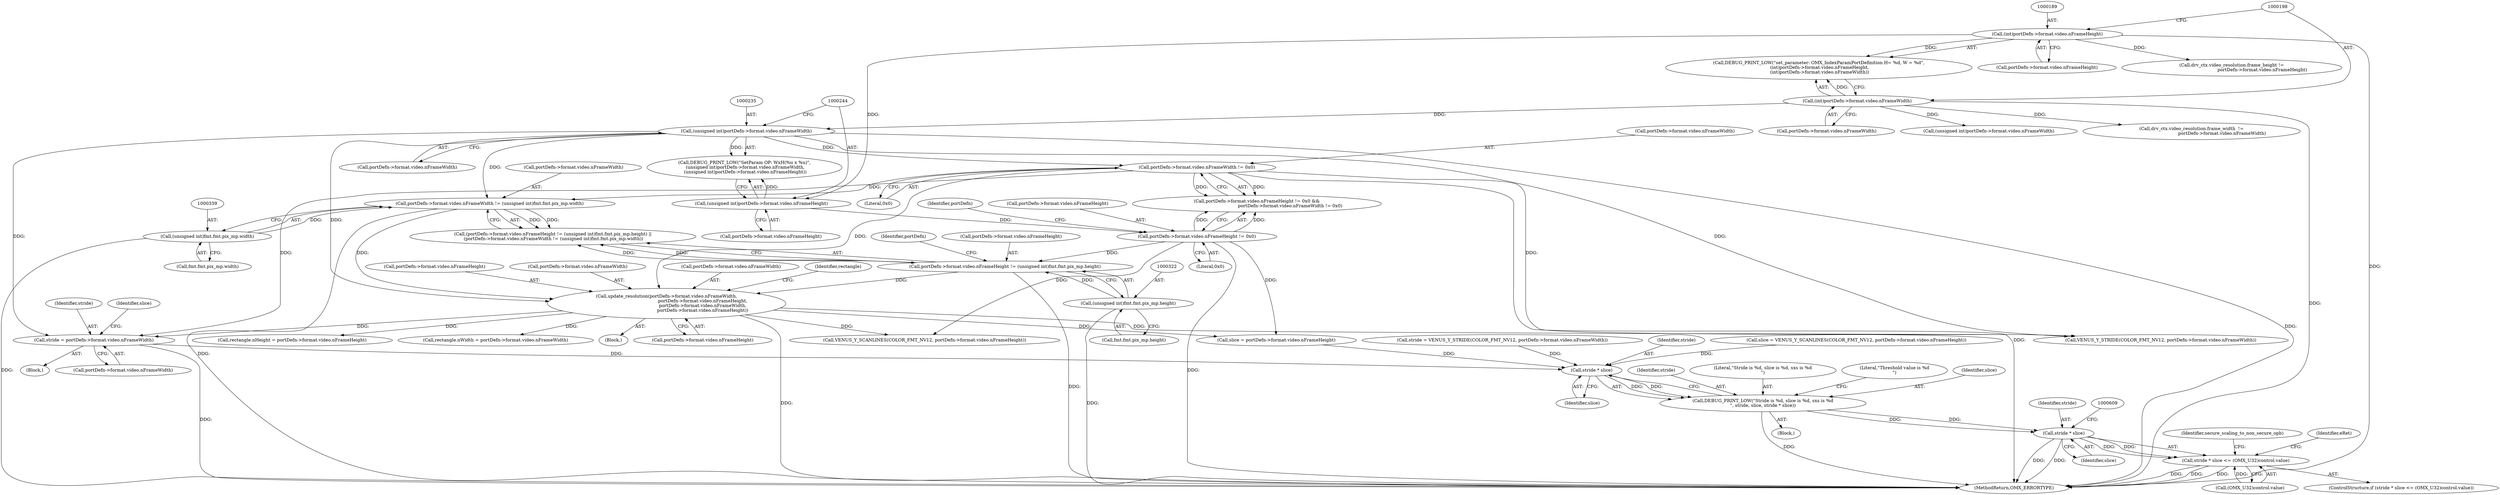 digraph "0_Android_46e305be6e670a5a0041b0b4861122a0f1aabefa_2@pointer" {
"1000573" [label="(Call,stride = portDefn->format.video.nFrameWidth)"];
"1000234" [label="(Call,(unsigned int)portDefn->format.video.nFrameWidth)"];
"1000197" [label="(Call,(int)portDefn->format.video.nFrameWidth)"];
"1000263" [label="(Call,portDefn->format.video.nFrameWidth != 0x0)"];
"1000351" [label="(Call,update_resolution(portDefn->format.video.nFrameWidth,\n                                                   portDefn->format.video.nFrameHeight,\n                                                   portDefn->format.video.nFrameWidth,\n                                                   portDefn->format.video.nFrameHeight))"];
"1000330" [label="(Call,portDefn->format.video.nFrameWidth != (unsigned int)fmt.fmt.pix_mp.width)"];
"1000338" [label="(Call,(unsigned int)fmt.fmt.pix_mp.width)"];
"1000313" [label="(Call,portDefn->format.video.nFrameHeight != (unsigned int)fmt.fmt.pix_mp.height)"];
"1000254" [label="(Call,portDefn->format.video.nFrameHeight != 0x0)"];
"1000243" [label="(Call,(unsigned int)portDefn->format.video.nFrameHeight)"];
"1000188" [label="(Call,(int)portDefn->format.video.nFrameHeight)"];
"1000321" [label="(Call,(unsigned int)fmt.fmt.pix_mp.height)"];
"1000595" [label="(Call,stride * slice)"];
"1000591" [label="(Call,DEBUG_PRINT_LOW(\"Stride is %d, slice is %d, sxs is %d\n\", stride, slice, stride * slice))"];
"1000605" [label="(Call,stride * slice)"];
"1000604" [label="(Call,stride * slice <= (OMX_U32)control.value)"];
"1000572" [label="(Block,)"];
"1000331" [label="(Call,portDefn->format.video.nFrameWidth)"];
"1000615" [label="(Identifier,secure_scaling_to_non_secure_opb)"];
"1000560" [label="(Call,slice = VENUS_Y_SCANLINES(COLOR_FMT_NV12, portDefn->format.video.nFrameHeight))"];
"1000607" [label="(Identifier,slice)"];
"1000646" [label="(Identifier,eRet)"];
"1000573" [label="(Call,stride = portDefn->format.video.nFrameWidth)"];
"1000359" [label="(Call,portDefn->format.video.nFrameHeight)"];
"1000264" [label="(Call,portDefn->format.video.nFrameWidth)"];
"1000197" [label="(Call,(int)portDefn->format.video.nFrameWidth)"];
"1000232" [label="(Call,DEBUG_PRINT_LOW(\"SetParam OP: WxH(%u x %u)\",\n (unsigned int)portDefn->format.video.nFrameWidth,\n (unsigned int)portDefn->format.video.nFrameHeight))"];
"1000574" [label="(Identifier,stride)"];
"1000267" [label="(Identifier,portDefn)"];
"1000351" [label="(Call,update_resolution(portDefn->format.video.nFrameWidth,\n                                                   portDefn->format.video.nFrameHeight,\n                                                   portDefn->format.video.nFrameWidth,\n                                                   portDefn->format.video.nFrameHeight))"];
"1000594" [label="(Identifier,slice)"];
"1000593" [label="(Identifier,stride)"];
"1000188" [label="(Call,(int)portDefn->format.video.nFrameHeight)"];
"1000591" [label="(Call,DEBUG_PRINT_LOW(\"Stride is %d, slice is %d, sxs is %d\n\", stride, slice, stride * slice))"];
"1000604" [label="(Call,stride * slice <= (OMX_U32)control.value)"];
"1000401" [label="(Call,rectangle.nHeight = portDefn->format.video.nFrameHeight)"];
"1003102" [label="(MethodReturn,OMX_ERRORTYPE)"];
"1000186" [label="(Call,DEBUG_PRINT_LOW(\"set_parameter: OMX_IndexParamPortDefinition H= %d, W = %d\",\n (int)portDefn->format.video.nFrameHeight,\n (int)portDefn->format.video.nFrameWidth))"];
"1000597" [label="(Identifier,slice)"];
"1000373" [label="(Call,portDefn->format.video.nFrameHeight)"];
"1000255" [label="(Call,portDefn->format.video.nFrameHeight)"];
"1000190" [label="(Call,portDefn->format.video.nFrameHeight)"];
"1000551" [label="(Call,VENUS_Y_STRIDE(COLOR_FMT_NV12, portDefn->format.video.nFrameWidth))"];
"1000549" [label="(Call,stride = VENUS_Y_STRIDE(COLOR_FMT_NV12, portDefn->format.video.nFrameWidth))"];
"1000993" [label="(Call,drv_ctx.video_resolution.frame_width  !=\n                                           portDefn->format.video.nFrameWidth)"];
"1000608" [label="(Call,(OMX_U32)control.value)"];
"1000583" [label="(Identifier,slice)"];
"1000199" [label="(Call,portDefn->format.video.nFrameWidth)"];
"1000271" [label="(Literal,0x0)"];
"1000562" [label="(Call,VENUS_Y_SCANLINES(COLOR_FMT_NV12, portDefn->format.video.nFrameHeight))"];
"1000980" [label="(Call,drv_ctx.video_resolution.frame_height !=\n                                           portDefn->format.video.nFrameHeight)"];
"1000603" [label="(ControlStructure,if (stride * slice <= (OMX_U32)control.value))"];
"1000606" [label="(Identifier,stride)"];
"1000340" [label="(Call,fmt.fmt.pix_mp.width)"];
"1000253" [label="(Call,portDefn->format.video.nFrameHeight != 0x0 &&\n                                               portDefn->format.video.nFrameWidth != 0x0)"];
"1000366" [label="(Call,portDefn->format.video.nFrameWidth)"];
"1000243" [label="(Call,(unsigned int)portDefn->format.video.nFrameHeight)"];
"1000596" [label="(Identifier,stride)"];
"1000539" [label="(Block,)"];
"1000592" [label="(Literal,\"Stride is %d, slice is %d, sxs is %d\n\")"];
"1000599" [label="(Literal,\"Threshold value is %d\n\")"];
"1000390" [label="(Call,rectangle.nWidth = portDefn->format.video.nFrameWidth)"];
"1000321" [label="(Call,(unsigned int)fmt.fmt.pix_mp.height)"];
"1000254" [label="(Call,portDefn->format.video.nFrameHeight != 0x0)"];
"1000595" [label="(Call,stride * slice)"];
"1000272" [label="(Block,)"];
"1000334" [label="(Identifier,portDefn)"];
"1000245" [label="(Call,portDefn->format.video.nFrameHeight)"];
"1000582" [label="(Call,slice = portDefn->format.video.nFrameHeight)"];
"1000323" [label="(Call,fmt.fmt.pix_mp.height)"];
"1000262" [label="(Literal,0x0)"];
"1000605" [label="(Call,stride * slice)"];
"1000234" [label="(Call,(unsigned int)portDefn->format.video.nFrameWidth)"];
"1000312" [label="(Call,(portDefn->format.video.nFrameHeight != (unsigned int)fmt.fmt.pix_mp.height) ||\n (portDefn->format.video.nFrameWidth != (unsigned int)fmt.fmt.pix_mp.width))"];
"1000314" [label="(Call,portDefn->format.video.nFrameHeight)"];
"1000236" [label="(Call,portDefn->format.video.nFrameWidth)"];
"1000575" [label="(Call,portDefn->format.video.nFrameWidth)"];
"1001009" [label="(Call,(unsigned int)portDefn->format.video.nFrameWidth)"];
"1000313" [label="(Call,portDefn->format.video.nFrameHeight != (unsigned int)fmt.fmt.pix_mp.height)"];
"1000263" [label="(Call,portDefn->format.video.nFrameWidth != 0x0)"];
"1000338" [label="(Call,(unsigned int)fmt.fmt.pix_mp.width)"];
"1000382" [label="(Identifier,rectangle)"];
"1000352" [label="(Call,portDefn->format.video.nFrameWidth)"];
"1000330" [label="(Call,portDefn->format.video.nFrameWidth != (unsigned int)fmt.fmt.pix_mp.width)"];
"1000573" -> "1000572"  [label="AST: "];
"1000573" -> "1000575"  [label="CFG: "];
"1000574" -> "1000573"  [label="AST: "];
"1000575" -> "1000573"  [label="AST: "];
"1000583" -> "1000573"  [label="CFG: "];
"1000573" -> "1003102"  [label="DDG: "];
"1000234" -> "1000573"  [label="DDG: "];
"1000263" -> "1000573"  [label="DDG: "];
"1000351" -> "1000573"  [label="DDG: "];
"1000573" -> "1000595"  [label="DDG: "];
"1000234" -> "1000232"  [label="AST: "];
"1000234" -> "1000236"  [label="CFG: "];
"1000235" -> "1000234"  [label="AST: "];
"1000236" -> "1000234"  [label="AST: "];
"1000244" -> "1000234"  [label="CFG: "];
"1000234" -> "1003102"  [label="DDG: "];
"1000234" -> "1000232"  [label="DDG: "];
"1000197" -> "1000234"  [label="DDG: "];
"1000234" -> "1000263"  [label="DDG: "];
"1000234" -> "1000330"  [label="DDG: "];
"1000234" -> "1000351"  [label="DDG: "];
"1000234" -> "1000551"  [label="DDG: "];
"1000197" -> "1000186"  [label="AST: "];
"1000197" -> "1000199"  [label="CFG: "];
"1000198" -> "1000197"  [label="AST: "];
"1000199" -> "1000197"  [label="AST: "];
"1000186" -> "1000197"  [label="CFG: "];
"1000197" -> "1003102"  [label="DDG: "];
"1000197" -> "1000186"  [label="DDG: "];
"1000197" -> "1000993"  [label="DDG: "];
"1000197" -> "1001009"  [label="DDG: "];
"1000263" -> "1000253"  [label="AST: "];
"1000263" -> "1000271"  [label="CFG: "];
"1000264" -> "1000263"  [label="AST: "];
"1000271" -> "1000263"  [label="AST: "];
"1000253" -> "1000263"  [label="CFG: "];
"1000263" -> "1003102"  [label="DDG: "];
"1000263" -> "1000253"  [label="DDG: "];
"1000263" -> "1000253"  [label="DDG: "];
"1000263" -> "1000330"  [label="DDG: "];
"1000263" -> "1000351"  [label="DDG: "];
"1000263" -> "1000551"  [label="DDG: "];
"1000351" -> "1000272"  [label="AST: "];
"1000351" -> "1000373"  [label="CFG: "];
"1000352" -> "1000351"  [label="AST: "];
"1000359" -> "1000351"  [label="AST: "];
"1000366" -> "1000351"  [label="AST: "];
"1000373" -> "1000351"  [label="AST: "];
"1000382" -> "1000351"  [label="CFG: "];
"1000351" -> "1003102"  [label="DDG: "];
"1000330" -> "1000351"  [label="DDG: "];
"1000313" -> "1000351"  [label="DDG: "];
"1000351" -> "1000390"  [label="DDG: "];
"1000351" -> "1000401"  [label="DDG: "];
"1000351" -> "1000551"  [label="DDG: "];
"1000351" -> "1000562"  [label="DDG: "];
"1000351" -> "1000582"  [label="DDG: "];
"1000330" -> "1000312"  [label="AST: "];
"1000330" -> "1000338"  [label="CFG: "];
"1000331" -> "1000330"  [label="AST: "];
"1000338" -> "1000330"  [label="AST: "];
"1000312" -> "1000330"  [label="CFG: "];
"1000330" -> "1003102"  [label="DDG: "];
"1000330" -> "1000312"  [label="DDG: "];
"1000330" -> "1000312"  [label="DDG: "];
"1000338" -> "1000330"  [label="DDG: "];
"1000338" -> "1000340"  [label="CFG: "];
"1000339" -> "1000338"  [label="AST: "];
"1000340" -> "1000338"  [label="AST: "];
"1000338" -> "1003102"  [label="DDG: "];
"1000313" -> "1000312"  [label="AST: "];
"1000313" -> "1000321"  [label="CFG: "];
"1000314" -> "1000313"  [label="AST: "];
"1000321" -> "1000313"  [label="AST: "];
"1000334" -> "1000313"  [label="CFG: "];
"1000312" -> "1000313"  [label="CFG: "];
"1000313" -> "1003102"  [label="DDG: "];
"1000313" -> "1000312"  [label="DDG: "];
"1000313" -> "1000312"  [label="DDG: "];
"1000254" -> "1000313"  [label="DDG: "];
"1000321" -> "1000313"  [label="DDG: "];
"1000254" -> "1000253"  [label="AST: "];
"1000254" -> "1000262"  [label="CFG: "];
"1000255" -> "1000254"  [label="AST: "];
"1000262" -> "1000254"  [label="AST: "];
"1000267" -> "1000254"  [label="CFG: "];
"1000253" -> "1000254"  [label="CFG: "];
"1000254" -> "1003102"  [label="DDG: "];
"1000254" -> "1000253"  [label="DDG: "];
"1000254" -> "1000253"  [label="DDG: "];
"1000243" -> "1000254"  [label="DDG: "];
"1000254" -> "1000562"  [label="DDG: "];
"1000254" -> "1000582"  [label="DDG: "];
"1000243" -> "1000232"  [label="AST: "];
"1000243" -> "1000245"  [label="CFG: "];
"1000244" -> "1000243"  [label="AST: "];
"1000245" -> "1000243"  [label="AST: "];
"1000232" -> "1000243"  [label="CFG: "];
"1000243" -> "1000232"  [label="DDG: "];
"1000188" -> "1000243"  [label="DDG: "];
"1000188" -> "1000186"  [label="AST: "];
"1000188" -> "1000190"  [label="CFG: "];
"1000189" -> "1000188"  [label="AST: "];
"1000190" -> "1000188"  [label="AST: "];
"1000198" -> "1000188"  [label="CFG: "];
"1000188" -> "1003102"  [label="DDG: "];
"1000188" -> "1000186"  [label="DDG: "];
"1000188" -> "1000980"  [label="DDG: "];
"1000321" -> "1000323"  [label="CFG: "];
"1000322" -> "1000321"  [label="AST: "];
"1000323" -> "1000321"  [label="AST: "];
"1000321" -> "1003102"  [label="DDG: "];
"1000595" -> "1000591"  [label="AST: "];
"1000595" -> "1000597"  [label="CFG: "];
"1000596" -> "1000595"  [label="AST: "];
"1000597" -> "1000595"  [label="AST: "];
"1000591" -> "1000595"  [label="CFG: "];
"1000595" -> "1000591"  [label="DDG: "];
"1000595" -> "1000591"  [label="DDG: "];
"1000549" -> "1000595"  [label="DDG: "];
"1000582" -> "1000595"  [label="DDG: "];
"1000560" -> "1000595"  [label="DDG: "];
"1000591" -> "1000539"  [label="AST: "];
"1000592" -> "1000591"  [label="AST: "];
"1000593" -> "1000591"  [label="AST: "];
"1000594" -> "1000591"  [label="AST: "];
"1000599" -> "1000591"  [label="CFG: "];
"1000591" -> "1003102"  [label="DDG: "];
"1000591" -> "1000605"  [label="DDG: "];
"1000591" -> "1000605"  [label="DDG: "];
"1000605" -> "1000604"  [label="AST: "];
"1000605" -> "1000607"  [label="CFG: "];
"1000606" -> "1000605"  [label="AST: "];
"1000607" -> "1000605"  [label="AST: "];
"1000609" -> "1000605"  [label="CFG: "];
"1000605" -> "1003102"  [label="DDG: "];
"1000605" -> "1003102"  [label="DDG: "];
"1000605" -> "1000604"  [label="DDG: "];
"1000605" -> "1000604"  [label="DDG: "];
"1000604" -> "1000603"  [label="AST: "];
"1000604" -> "1000608"  [label="CFG: "];
"1000608" -> "1000604"  [label="AST: "];
"1000615" -> "1000604"  [label="CFG: "];
"1000646" -> "1000604"  [label="CFG: "];
"1000604" -> "1003102"  [label="DDG: "];
"1000604" -> "1003102"  [label="DDG: "];
"1000604" -> "1003102"  [label="DDG: "];
"1000608" -> "1000604"  [label="DDG: "];
}
